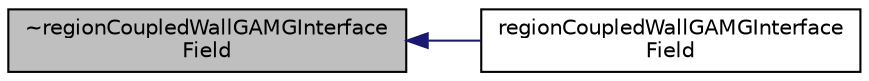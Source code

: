 digraph "~regionCoupledWallGAMGInterfaceField"
{
  bgcolor="transparent";
  edge [fontname="Helvetica",fontsize="10",labelfontname="Helvetica",labelfontsize="10"];
  node [fontname="Helvetica",fontsize="10",shape=record];
  rankdir="LR";
  Node1 [label="~regionCoupledWallGAMGInterface\lField",height=0.2,width=0.4,color="black", fillcolor="grey75", style="filled", fontcolor="black"];
  Node1 -> Node2 [dir="back",color="midnightblue",fontsize="10",style="solid",fontname="Helvetica"];
  Node2 [label="regionCoupledWallGAMGInterface\lField",height=0.2,width=0.4,color="black",URL="$a02176.html#a307a7f214f4ba82c25d8242fcf252f72",tooltip="Construct from GAMG interface and fine level interface field. "];
}
